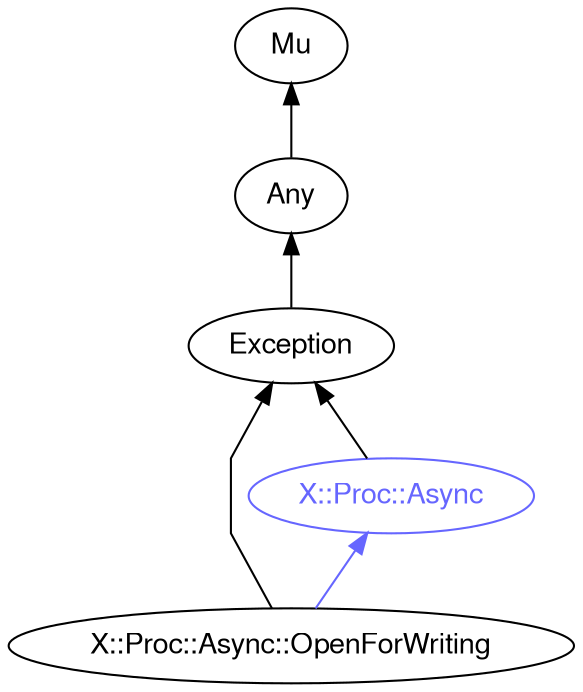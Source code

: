 digraph "perl6-type-graph" {
    rankdir=BT;
    splines=polyline;
    overlap=false; 
    // Types
    "X::Proc::Async::OpenForWriting" [color="#000000", fontcolor="#000000", href="/type/X::Proc::Async::OpenForWriting", fontname="FreeSans"];
    "Mu" [color="#000000", fontcolor="#000000", href="/type/Mu", fontname="FreeSans"];
    "Any" [color="#000000", fontcolor="#000000", href="/type/Any", fontname="FreeSans"];
    "Exception" [color="#000000", fontcolor="#000000", href="/type/Exception", fontname="FreeSans"];
    "X::Proc::Async" [color="#6666FF", fontcolor="#6666FF", href="/type/X::Proc::Async", fontname="FreeSans"];

    // Superclasses
    "X::Proc::Async::OpenForWriting" -> "Exception" [color="#000000"];
    "Any" -> "Mu" [color="#000000"];
    "Exception" -> "Any" [color="#000000"];
    "X::Proc::Async" -> "Exception" [color="#000000"];

    // Roles
    "X::Proc::Async::OpenForWriting" -> "X::Proc::Async" [color="#6666FF"];
}
